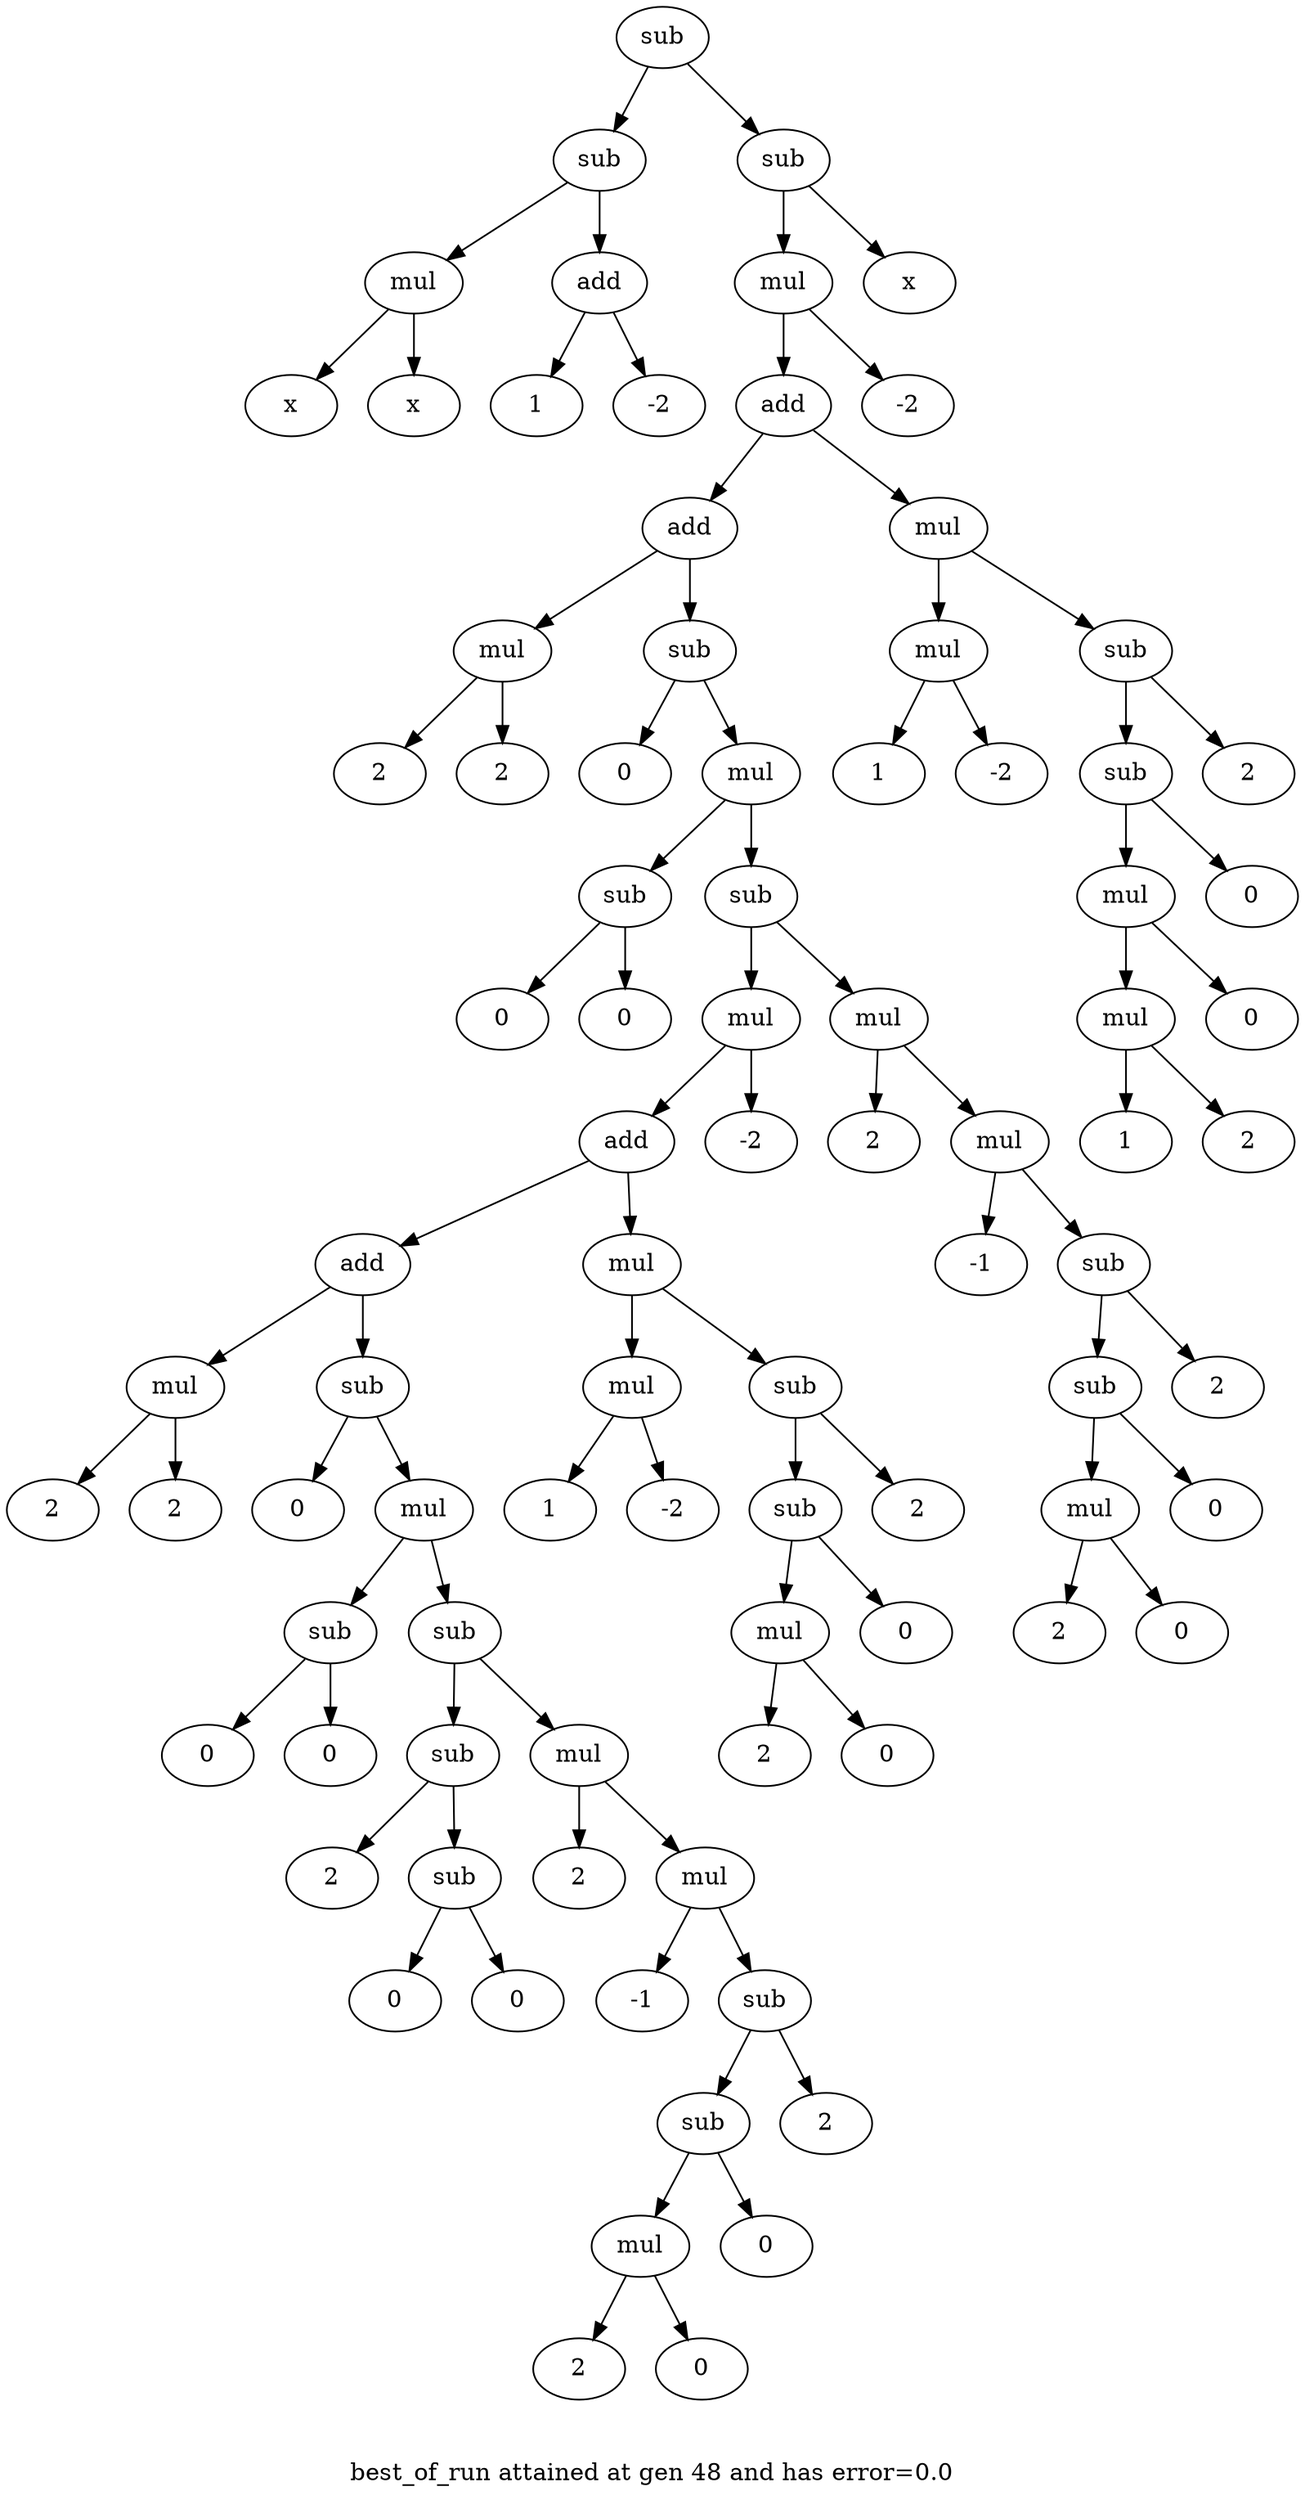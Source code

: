digraph {
	graph [label="

best_of_run attained at gen 48 and has error=0.0"]
	0 [label=sub]
	0 -> 1
	1 [label=sub]
	1 -> 2
	2 [label=mul]
	2 -> 3
	3 [label=x]
	2 -> 4
	4 [label=x]
	1 -> 5
	5 [label=add]
	5 -> 6
	6 [label=1]
	5 -> 7
	7 [label=-2]
	0 -> 8
	8 [label=sub]
	8 -> 9
	9 [label=mul]
	9 -> 10
	10 [label=add]
	10 -> 11
	11 [label=add]
	11 -> 12
	12 [label=mul]
	12 -> 13
	13 [label=2]
	12 -> 14
	14 [label=2]
	11 -> 15
	15 [label=sub]
	15 -> 16
	16 [label=0]
	15 -> 17
	17 [label=mul]
	17 -> 18
	18 [label=sub]
	18 -> 19
	19 [label=0]
	18 -> 20
	20 [label=0]
	17 -> 21
	21 [label=sub]
	21 -> 22
	22 [label=mul]
	22 -> 23
	23 [label=add]
	23 -> 24
	24 [label=add]
	24 -> 25
	25 [label=mul]
	25 -> 26
	26 [label=2]
	25 -> 27
	27 [label=2]
	24 -> 28
	28 [label=sub]
	28 -> 29
	29 [label=0]
	28 -> 30
	30 [label=mul]
	30 -> 31
	31 [label=sub]
	31 -> 32
	32 [label=0]
	31 -> 33
	33 [label=0]
	30 -> 34
	34 [label=sub]
	34 -> 35
	35 [label=sub]
	35 -> 36
	36 [label=2]
	35 -> 37
	37 [label=sub]
	37 -> 38
	38 [label=0]
	37 -> 39
	39 [label=0]
	34 -> 40
	40 [label=mul]
	40 -> 41
	41 [label=2]
	40 -> 42
	42 [label=mul]
	42 -> 43
	43 [label=-1]
	42 -> 44
	44 [label=sub]
	44 -> 45
	45 [label=sub]
	45 -> 46
	46 [label=mul]
	46 -> 47
	47 [label=2]
	46 -> 48
	48 [label=0]
	45 -> 49
	49 [label=0]
	44 -> 50
	50 [label=2]
	23 -> 51
	51 [label=mul]
	51 -> 52
	52 [label=mul]
	52 -> 53
	53 [label=1]
	52 -> 54
	54 [label=-2]
	51 -> 55
	55 [label=sub]
	55 -> 56
	56 [label=sub]
	56 -> 57
	57 [label=mul]
	57 -> 58
	58 [label=2]
	57 -> 59
	59 [label=0]
	56 -> 60
	60 [label=0]
	55 -> 61
	61 [label=2]
	22 -> 62
	62 [label=-2]
	21 -> 63
	63 [label=mul]
	63 -> 64
	64 [label=2]
	63 -> 65
	65 [label=mul]
	65 -> 66
	66 [label=-1]
	65 -> 67
	67 [label=sub]
	67 -> 68
	68 [label=sub]
	68 -> 69
	69 [label=mul]
	69 -> 70
	70 [label=2]
	69 -> 71
	71 [label=0]
	68 -> 72
	72 [label=0]
	67 -> 73
	73 [label=2]
	10 -> 74
	74 [label=mul]
	74 -> 75
	75 [label=mul]
	75 -> 76
	76 [label=1]
	75 -> 77
	77 [label=-2]
	74 -> 78
	78 [label=sub]
	78 -> 79
	79 [label=sub]
	79 -> 80
	80 [label=mul]
	80 -> 81
	81 [label=mul]
	81 -> 82
	82 [label=1]
	81 -> 83
	83 [label=2]
	80 -> 84
	84 [label=0]
	79 -> 85
	85 [label=0]
	78 -> 86
	86 [label=2]
	9 -> 87
	87 [label=-2]
	8 -> 88
	88 [label=x]
}
